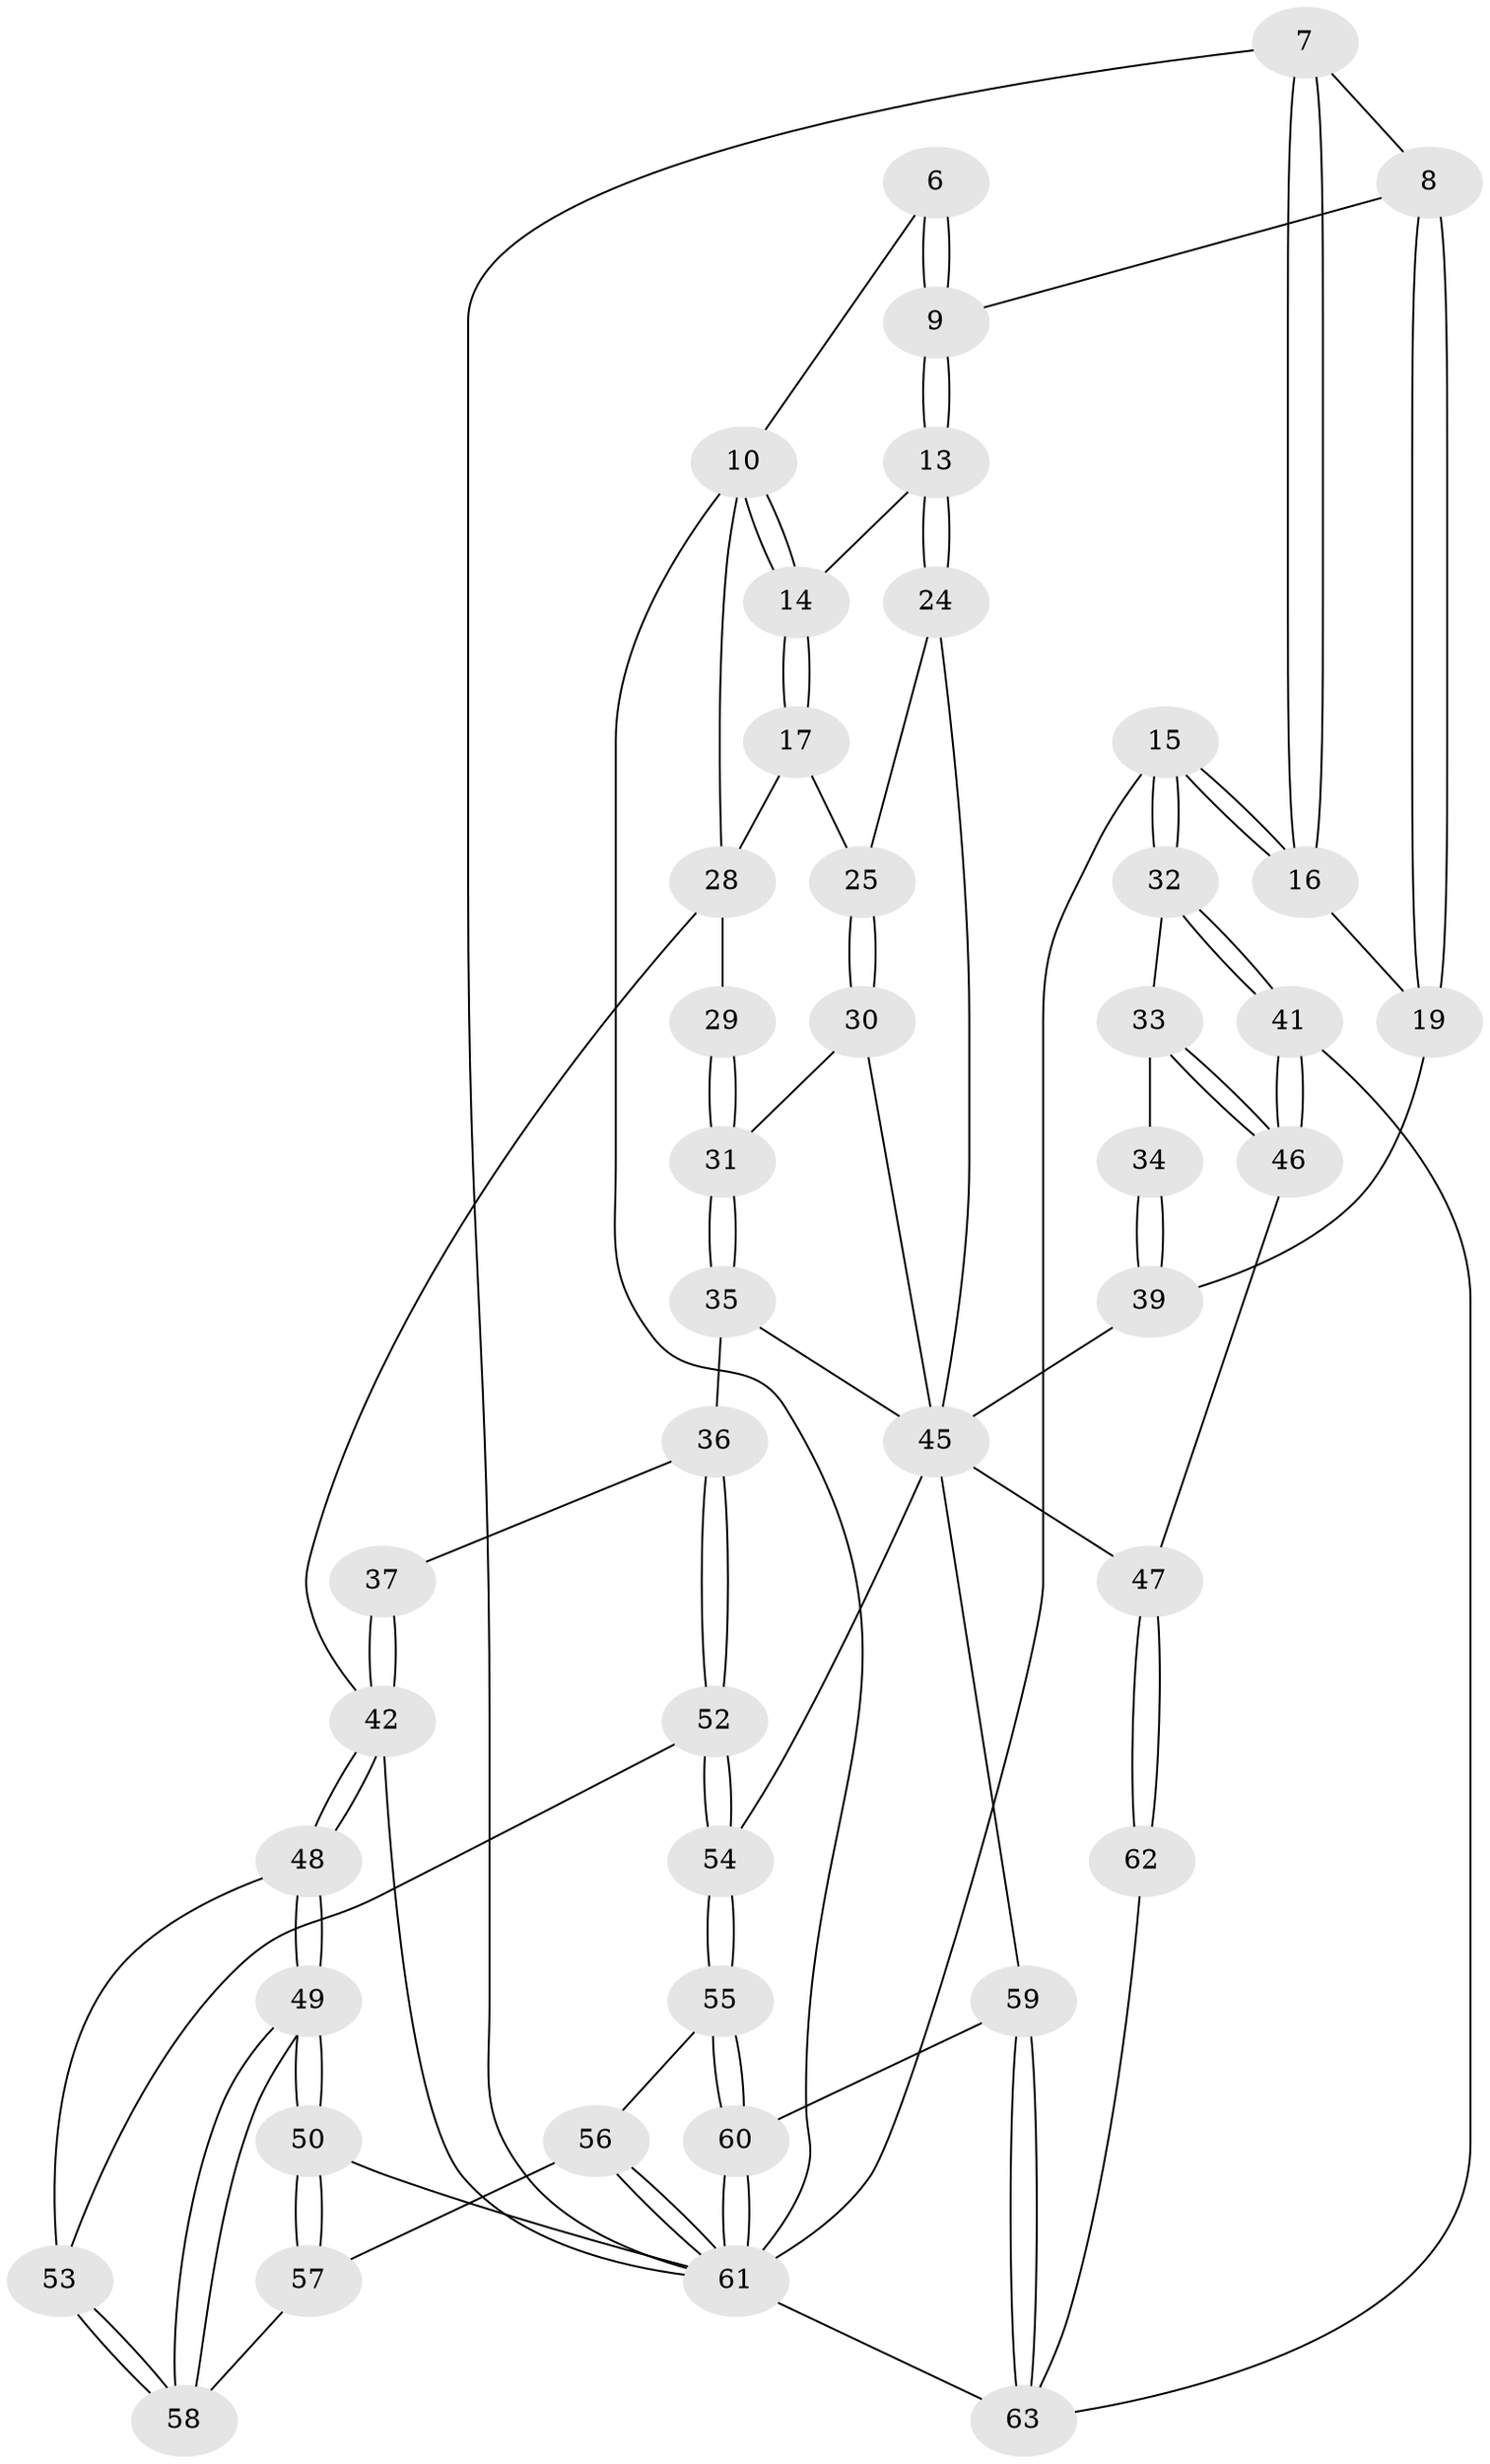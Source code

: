 // original degree distribution, {3: 0.031746031746031744, 5: 0.5396825396825397, 4: 0.23809523809523808, 6: 0.19047619047619047}
// Generated by graph-tools (version 1.1) at 2025/07/03/04/25 22:07:02]
// undirected, 44 vertices, 101 edges
graph export_dot {
graph [start="1"]
  node [color=gray90,style=filled];
  6 [pos="+0.6657997093553165+0"];
  7 [pos="+0.7346451526840765+0.06325758950477471"];
  8 [pos="+0.5929364464305074+0.14890325658378617"];
  9 [pos="+0.5603826036070014+0.13891410932273537"];
  10 [pos="+0.3685781927961354+0.04688043002611913",super="+5"];
  13 [pos="+0.5542712652871067+0.14010300225094413"];
  14 [pos="+0.3718551721771989+0.05070543232050029"];
  15 [pos="+1+0.24960024755437726"];
  16 [pos="+0.8280592490704017+0.1824933467267349"];
  17 [pos="+0.37706479983775015+0.244127233757103"];
  19 [pos="+0.6808910142816498+0.24888169553804726"];
  24 [pos="+0.4809994506598666+0.2900380746272304"];
  25 [pos="+0.39129628170016795+0.2562195005014465"];
  28 [pos="+0.012544221257896865+0.22944346808681604",super="+18"];
  29 [pos="+0.19551934702474877+0.3012526619391435"];
  30 [pos="+0.34988132849565456+0.3633973794655491"];
  31 [pos="+0.2482523175060994+0.40185892219526714"];
  32 [pos="+1+0.32407873489917044"];
  33 [pos="+0.9746229434798658+0.415045022446792"];
  34 [pos="+0.9165576540790997+0.43534648799153464"];
  35 [pos="+0.25997771473860415+0.5347943727245112"];
  36 [pos="+0.2345623713795083+0.5580927881415155"];
  37 [pos="+0.18180908166779913+0.5427951931593863"];
  39 [pos="+0.7771631574308073+0.6475276603278247",super="+21+20"];
  41 [pos="+1+0.8993285618304043"];
  42 [pos="+0+0.5152976228321671",super="+26+27"];
  45 [pos="+0.5341800868757153+0.7066762648406602",super="+38+44+23+43"];
  46 [pos="+0.9257312719120006+0.8013521063732181"];
  47 [pos="+0.9084611369535269+0.802799490055144"];
  48 [pos="+0+0.5217041769534525"];
  49 [pos="+0+0.6001758479420085"];
  50 [pos="+0+1"];
  52 [pos="+0.22412067086789172+0.5985484553717307"];
  53 [pos="+0.1824037692272277+0.6492563752203756"];
  54 [pos="+0.307768603059627+0.7290129940726252"];
  55 [pos="+0.28605407310106196+0.8853590576419604"];
  56 [pos="+0.15262607540197823+0.8104046590430857"];
  57 [pos="+0.12668989840604553+0.7639338782282228"];
  58 [pos="+0.12226952434276622+0.7313940769130138"];
  59 [pos="+0.4817389078651946+1"];
  60 [pos="+0.4430402011565247+1"];
  61 [pos="+0+1",super="+51+3+2"];
  62 [pos="+0.8271712652522619+0.9589086364713714"];
  63 [pos="+0.6659132790101041+1",super="+40"];
  6 -- 9;
  6 -- 9;
  6 -- 10;
  7 -- 8;
  7 -- 16;
  7 -- 16;
  7 -- 61;
  8 -- 9;
  8 -- 19;
  8 -- 19;
  9 -- 13;
  9 -- 13;
  10 -- 14;
  10 -- 14;
  10 -- 28 [weight=2];
  10 -- 61;
  13 -- 14;
  13 -- 24;
  13 -- 24;
  14 -- 17;
  14 -- 17;
  15 -- 16;
  15 -- 16;
  15 -- 32;
  15 -- 32;
  15 -- 61;
  16 -- 19;
  17 -- 25;
  17 -- 28;
  19 -- 39;
  24 -- 25;
  24 -- 45;
  25 -- 30;
  25 -- 30;
  28 -- 29 [weight=2];
  28 -- 42;
  29 -- 31;
  29 -- 31;
  30 -- 31;
  30 -- 45;
  31 -- 35;
  31 -- 35;
  32 -- 33;
  32 -- 41;
  32 -- 41;
  33 -- 34;
  33 -- 46;
  33 -- 46;
  34 -- 39 [weight=2];
  34 -- 39;
  35 -- 36;
  35 -- 45;
  36 -- 37;
  36 -- 52;
  36 -- 52;
  37 -- 42 [weight=2];
  37 -- 42;
  39 -- 45 [weight=2];
  41 -- 46;
  41 -- 46;
  41 -- 63;
  42 -- 48;
  42 -- 48;
  42 -- 61;
  45 -- 54;
  45 -- 59;
  45 -- 47;
  46 -- 47;
  47 -- 62;
  47 -- 62;
  48 -- 49;
  48 -- 49;
  48 -- 53;
  49 -- 50;
  49 -- 50;
  49 -- 58;
  49 -- 58;
  50 -- 57;
  50 -- 57;
  50 -- 61;
  52 -- 53;
  52 -- 54;
  52 -- 54;
  53 -- 58;
  53 -- 58;
  54 -- 55;
  54 -- 55;
  55 -- 56;
  55 -- 60;
  55 -- 60;
  56 -- 57;
  56 -- 61;
  56 -- 61;
  57 -- 58;
  59 -- 60;
  59 -- 63;
  59 -- 63;
  60 -- 61;
  60 -- 61;
  61 -- 63 [weight=2];
  62 -- 63 [weight=2];
}
